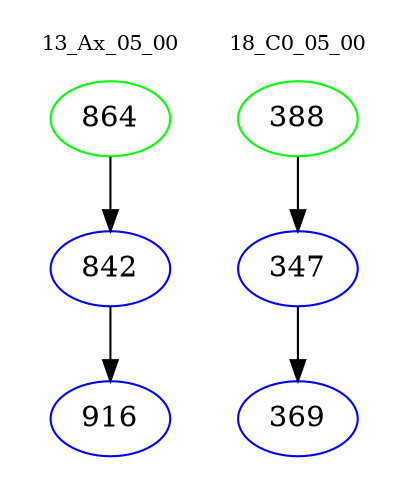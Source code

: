 digraph{
subgraph cluster_0 {
color = white
label = "13_Ax_05_00";
fontsize=10;
T0_864 [label="864", color="green"]
T0_864 -> T0_842 [color="black"]
T0_842 [label="842", color="blue"]
T0_842 -> T0_916 [color="black"]
T0_916 [label="916", color="blue"]
}
subgraph cluster_1 {
color = white
label = "18_C0_05_00";
fontsize=10;
T1_388 [label="388", color="green"]
T1_388 -> T1_347 [color="black"]
T1_347 [label="347", color="blue"]
T1_347 -> T1_369 [color="black"]
T1_369 [label="369", color="blue"]
}
}
